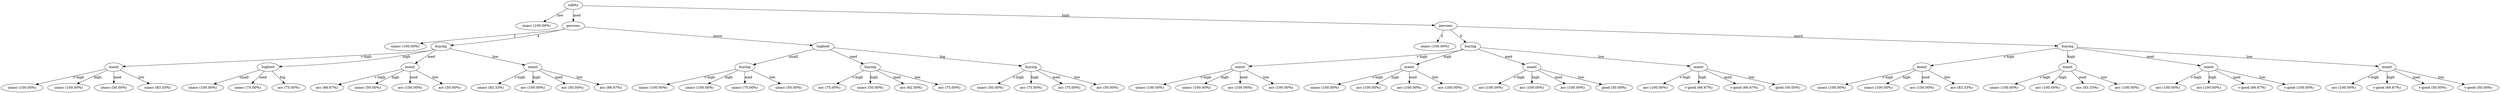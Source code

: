 digraph G {
"bg==" [ shape=oval label="safety"]
"bg==" -> "bi0w" [ label="low" ]
"bi0w" [ shape=oval label="unacc (100.00%)"]
"bg==" -> "bi0x" [ label="med" ]
"bi0x" [ shape=oval label="persons"]
"bi0x" -> "bi0xLTA=" [ label="2" ]
"bi0xLTA=" [ shape=oval label="unacc (100.00%)"]
"bi0x" -> "bi0xLTE=" [ label="4" ]
"bi0xLTE=" [ shape=oval label="buying"]
"bi0xLTE=" -> "bi0xLTEtMA==" [ label="v-high" ]
"bi0xLTEtMA==" [ shape=oval label="maint"]
"bi0xLTEtMA==" -> "bi0xLTEtMC0w" [ label="v-high" ]
"bi0xLTEtMC0w" [ shape=oval label="unacc (100.00%)"]
"bi0xLTEtMA==" -> "bi0xLTEtMC0x" [ label="high" ]
"bi0xLTEtMC0x" [ shape=oval label="unacc (100.00%)"]
"bi0xLTEtMA==" -> "bi0xLTEtMC0y" [ label="med" ]
"bi0xLTEtMC0y" [ shape=oval label="unacc (50.00%)"]
"bi0xLTEtMA==" -> "bi0xLTEtMC0z" [ label="low" ]
"bi0xLTEtMC0z" [ shape=oval label="unacc (83.33%)"]
"bi0xLTE=" -> "bi0xLTEtMQ==" [ label="high" ]
"bi0xLTEtMQ==" [ shape=oval label="lugboot"]
"bi0xLTEtMQ==" -> "bi0xLTEtMS0w" [ label="small" ]
"bi0xLTEtMS0w" [ shape=oval label="unacc (100.00%)"]
"bi0xLTEtMQ==" -> "bi0xLTEtMS0x" [ label="med" ]
"bi0xLTEtMS0x" [ shape=oval label="unacc (75.00%)"]
"bi0xLTEtMQ==" -> "bi0xLTEtMS0y" [ label="big" ]
"bi0xLTEtMS0y" [ shape=oval label="acc (75.00%)"]
"bi0xLTE=" -> "bi0xLTEtMg==" [ label="med" ]
"bi0xLTEtMg==" [ shape=oval label="maint"]
"bi0xLTEtMg==" -> "bi0xLTEtMi0w" [ label="v-high" ]
"bi0xLTEtMi0w" [ shape=oval label="acc (66.67%)"]
"bi0xLTEtMg==" -> "bi0xLTEtMi0x" [ label="high" ]
"bi0xLTEtMi0x" [ shape=oval label="unacc (50.00%)"]
"bi0xLTEtMg==" -> "bi0xLTEtMi0y" [ label="med" ]
"bi0xLTEtMi0y" [ shape=oval label="acc (100.00%)"]
"bi0xLTEtMg==" -> "bi0xLTEtMi0z" [ label="low" ]
"bi0xLTEtMi0z" [ shape=oval label="acc (50.00%)"]
"bi0xLTE=" -> "bi0xLTEtMw==" [ label="low" ]
"bi0xLTEtMw==" [ shape=oval label="maint"]
"bi0xLTEtMw==" -> "bi0xLTEtMy0w" [ label="v-high" ]
"bi0xLTEtMy0w" [ shape=oval label="unacc (83.33%)"]
"bi0xLTEtMw==" -> "bi0xLTEtMy0x" [ label="high" ]
"bi0xLTEtMy0x" [ shape=oval label="acc (100.00%)"]
"bi0xLTEtMw==" -> "bi0xLTEtMy0y" [ label="med" ]
"bi0xLTEtMy0y" [ shape=oval label="acc (50.00%)"]
"bi0xLTEtMw==" -> "bi0xLTEtMy0z" [ label="low" ]
"bi0xLTEtMy0z" [ shape=oval label="acc (66.67%)"]
"bi0x" -> "bi0xLTI=" [ label="more" ]
"bi0xLTI=" [ shape=oval label="lugboot"]
"bi0xLTI=" -> "bi0xLTItMA==" [ label="small" ]
"bi0xLTItMA==" [ shape=oval label="buying"]
"bi0xLTItMA==" -> "bi0xLTItMC0w" [ label="v-high" ]
"bi0xLTItMC0w" [ shape=oval label="unacc (100.00%)"]
"bi0xLTItMA==" -> "bi0xLTItMC0x" [ label="high" ]
"bi0xLTItMC0x" [ shape=oval label="unacc (100.00%)"]
"bi0xLTItMA==" -> "bi0xLTItMC0y" [ label="med" ]
"bi0xLTItMC0y" [ shape=oval label="unacc (75.00%)"]
"bi0xLTItMA==" -> "bi0xLTItMC0z" [ label="low" ]
"bi0xLTItMC0z" [ shape=oval label="unacc (50.00%)"]
"bi0xLTI=" -> "bi0xLTItMQ==" [ label="med" ]
"bi0xLTItMQ==" [ shape=oval label="buying"]
"bi0xLTItMQ==" -> "bi0xLTItMS0w" [ label="v-high" ]
"bi0xLTItMS0w" [ shape=oval label="acc (75.00%)"]
"bi0xLTItMQ==" -> "bi0xLTItMS0x" [ label="high" ]
"bi0xLTItMS0x" [ shape=oval label="unacc (50.00%)"]
"bi0xLTItMQ==" -> "bi0xLTItMS0y" [ label="med" ]
"bi0xLTItMS0y" [ shape=oval label="acc (62.50%)"]
"bi0xLTItMQ==" -> "bi0xLTItMS0z" [ label="low" ]
"bi0xLTItMS0z" [ shape=oval label="acc (75.00%)"]
"bi0xLTI=" -> "bi0xLTItMg==" [ label="big" ]
"bi0xLTItMg==" [ shape=oval label="buying"]
"bi0xLTItMg==" -> "bi0xLTItMi0w" [ label="v-high" ]
"bi0xLTItMi0w" [ shape=oval label="unacc (50.00%)"]
"bi0xLTItMg==" -> "bi0xLTItMi0x" [ label="high" ]
"bi0xLTItMi0x" [ shape=oval label="acc (75.00%)"]
"bi0xLTItMg==" -> "bi0xLTItMi0y" [ label="med" ]
"bi0xLTItMi0y" [ shape=oval label="acc (75.00%)"]
"bi0xLTItMg==" -> "bi0xLTItMi0z" [ label="low" ]
"bi0xLTItMi0z" [ shape=oval label="acc (50.00%)"]
"bg==" -> "bi0y" [ label="high" ]
"bi0y" [ shape=oval label="persons"]
"bi0y" -> "bi0yLTA=" [ label="2" ]
"bi0yLTA=" [ shape=oval label="unacc (100.00%)"]
"bi0y" -> "bi0yLTE=" [ label="4" ]
"bi0yLTE=" [ shape=oval label="buying"]
"bi0yLTE=" -> "bi0yLTEtMA==" [ label="v-high" ]
"bi0yLTEtMA==" [ shape=oval label="maint"]
"bi0yLTEtMA==" -> "bi0yLTEtMC0w" [ label="v-high" ]
"bi0yLTEtMC0w" [ shape=oval label="unacc (100.00%)"]
"bi0yLTEtMA==" -> "bi0yLTEtMC0x" [ label="high" ]
"bi0yLTEtMC0x" [ shape=oval label="unacc (100.00%)"]
"bi0yLTEtMA==" -> "bi0yLTEtMC0y" [ label="med" ]
"bi0yLTEtMC0y" [ shape=oval label="acc (100.00%)"]
"bi0yLTEtMA==" -> "bi0yLTEtMC0z" [ label="low" ]
"bi0yLTEtMC0z" [ shape=oval label="acc (100.00%)"]
"bi0yLTE=" -> "bi0yLTEtMQ==" [ label="high" ]
"bi0yLTEtMQ==" [ shape=oval label="maint"]
"bi0yLTEtMQ==" -> "bi0yLTEtMS0w" [ label="v-high" ]
"bi0yLTEtMS0w" [ shape=oval label="unacc (100.00%)"]
"bi0yLTEtMQ==" -> "bi0yLTEtMS0x" [ label="high" ]
"bi0yLTEtMS0x" [ shape=oval label="acc (100.00%)"]
"bi0yLTEtMQ==" -> "bi0yLTEtMS0y" [ label="med" ]
"bi0yLTEtMS0y" [ shape=oval label="acc (100.00%)"]
"bi0yLTEtMQ==" -> "bi0yLTEtMS0z" [ label="low" ]
"bi0yLTEtMS0z" [ shape=oval label="acc (100.00%)"]
"bi0yLTE=" -> "bi0yLTEtMg==" [ label="med" ]
"bi0yLTEtMg==" [ shape=oval label="maint"]
"bi0yLTEtMg==" -> "bi0yLTEtMi0w" [ label="v-high" ]
"bi0yLTEtMi0w" [ shape=oval label="acc (100.00%)"]
"bi0yLTEtMg==" -> "bi0yLTEtMi0x" [ label="high" ]
"bi0yLTEtMi0x" [ shape=oval label="acc (100.00%)"]
"bi0yLTEtMg==" -> "bi0yLTEtMi0y" [ label="med" ]
"bi0yLTEtMi0y" [ shape=oval label="acc (100.00%)"]
"bi0yLTEtMg==" -> "bi0yLTEtMi0z" [ label="low" ]
"bi0yLTEtMi0z" [ shape=oval label="good (50.00%)"]
"bi0yLTE=" -> "bi0yLTEtMw==" [ label="low" ]
"bi0yLTEtMw==" [ shape=oval label="maint"]
"bi0yLTEtMw==" -> "bi0yLTEtMy0w" [ label="v-high" ]
"bi0yLTEtMy0w" [ shape=oval label="acc (100.00%)"]
"bi0yLTEtMw==" -> "bi0yLTEtMy0x" [ label="high" ]
"bi0yLTEtMy0x" [ shape=oval label="v-good (66.67%)"]
"bi0yLTEtMw==" -> "bi0yLTEtMy0y" [ label="med" ]
"bi0yLTEtMy0y" [ shape=oval label="v-good (66.67%)"]
"bi0yLTEtMw==" -> "bi0yLTEtMy0z" [ label="low" ]
"bi0yLTEtMy0z" [ shape=oval label="good (50.00%)"]
"bi0y" -> "bi0yLTI=" [ label="more" ]
"bi0yLTI=" [ shape=oval label="buying"]
"bi0yLTI=" -> "bi0yLTItMA==" [ label="v-high" ]
"bi0yLTItMA==" [ shape=oval label="maint"]
"bi0yLTItMA==" -> "bi0yLTItMC0w" [ label="v-high" ]
"bi0yLTItMC0w" [ shape=oval label="unacc (100.00%)"]
"bi0yLTItMA==" -> "bi0yLTItMC0x" [ label="high" ]
"bi0yLTItMC0x" [ shape=oval label="unacc (100.00%)"]
"bi0yLTItMA==" -> "bi0yLTItMC0y" [ label="med" ]
"bi0yLTItMC0y" [ shape=oval label="acc (100.00%)"]
"bi0yLTItMA==" -> "bi0yLTItMC0z" [ label="low" ]
"bi0yLTItMC0z" [ shape=oval label="acc (83.33%)"]
"bi0yLTI=" -> "bi0yLTItMQ==" [ label="high" ]
"bi0yLTItMQ==" [ shape=oval label="maint"]
"bi0yLTItMQ==" -> "bi0yLTItMS0w" [ label="v-high" ]
"bi0yLTItMS0w" [ shape=oval label="unacc (100.00%)"]
"bi0yLTItMQ==" -> "bi0yLTItMS0x" [ label="high" ]
"bi0yLTItMS0x" [ shape=oval label="acc (100.00%)"]
"bi0yLTItMQ==" -> "bi0yLTItMS0y" [ label="med" ]
"bi0yLTItMS0y" [ shape=oval label="acc (83.33%)"]
"bi0yLTItMQ==" -> "bi0yLTItMS0z" [ label="low" ]
"bi0yLTItMS0z" [ shape=oval label="acc (100.00%)"]
"bi0yLTI=" -> "bi0yLTItMg==" [ label="med" ]
"bi0yLTItMg==" [ shape=oval label="maint"]
"bi0yLTItMg==" -> "bi0yLTItMi0w" [ label="v-high" ]
"bi0yLTItMi0w" [ shape=oval label="acc (100.00%)"]
"bi0yLTItMg==" -> "bi0yLTItMi0x" [ label="high" ]
"bi0yLTItMi0x" [ shape=oval label="acc (100.00%)"]
"bi0yLTItMg==" -> "bi0yLTItMi0y" [ label="med" ]
"bi0yLTItMi0y" [ shape=oval label="v-good (66.67%)"]
"bi0yLTItMg==" -> "bi0yLTItMi0z" [ label="low" ]
"bi0yLTItMi0z" [ shape=oval label="v-good (100.00%)"]
"bi0yLTI=" -> "bi0yLTItMw==" [ label="low" ]
"bi0yLTItMw==" [ shape=oval label="maint"]
"bi0yLTItMw==" -> "bi0yLTItMy0w" [ label="v-high" ]
"bi0yLTItMy0w" [ shape=oval label="acc (100.00%)"]
"bi0yLTItMw==" -> "bi0yLTItMy0x" [ label="high" ]
"bi0yLTItMy0x" [ shape=oval label="v-good (66.67%)"]
"bi0yLTItMw==" -> "bi0yLTItMy0y" [ label="med" ]
"bi0yLTItMy0y" [ shape=oval label="v-good (50.00%)"]
"bi0yLTItMw==" -> "bi0yLTItMy0z" [ label="low" ]
"bi0yLTItMy0z" [ shape=oval label="v-good (50.00%)"]
}
